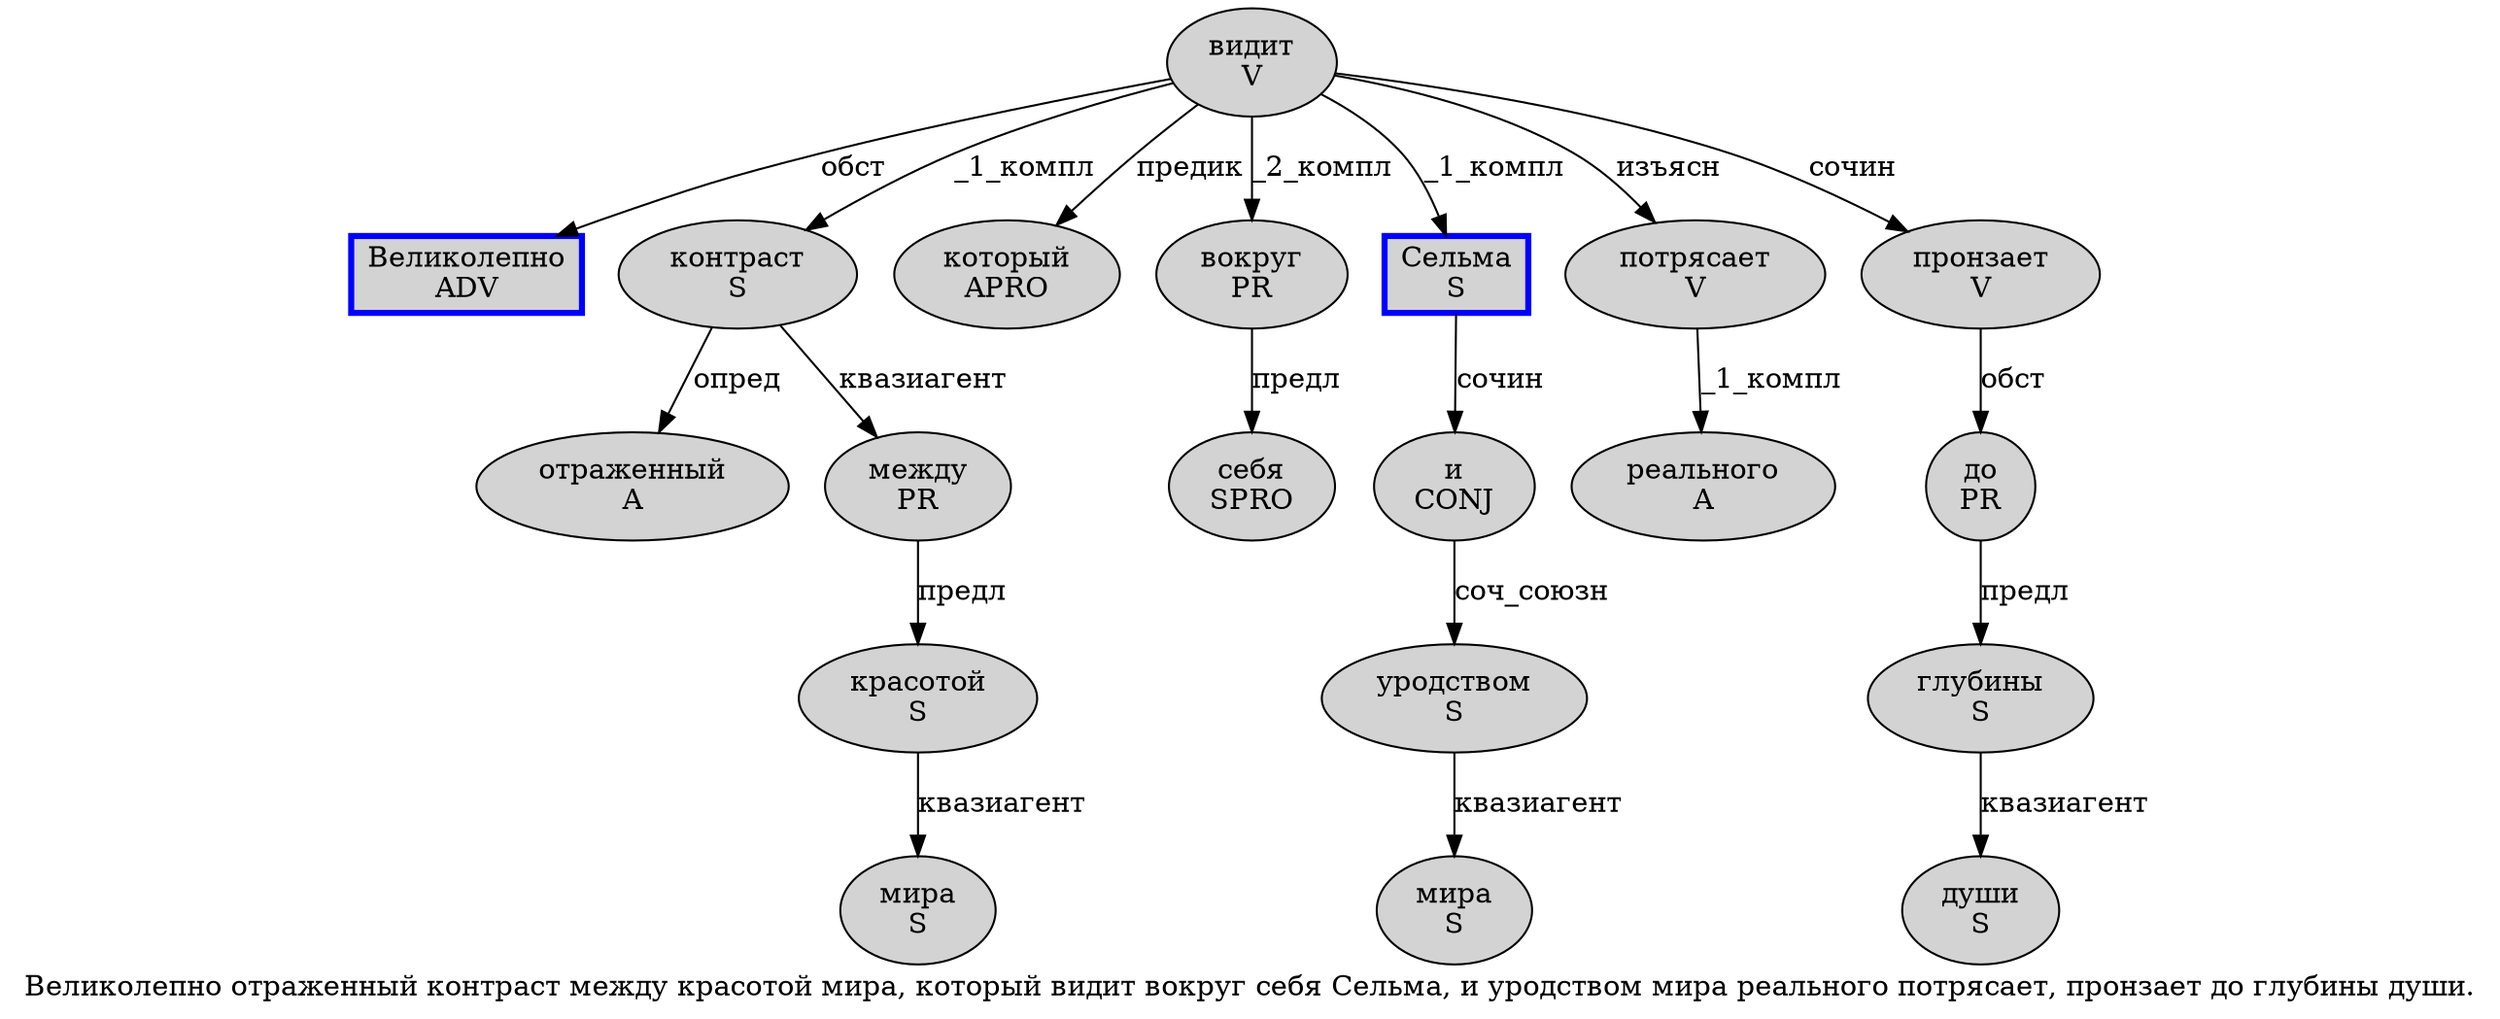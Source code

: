 digraph SENTENCE_1153 {
	graph [label="Великолепно отраженный контраст между красотой мира, который видит вокруг себя Сельма, и уродством мира реального потрясает, пронзает до глубины души."]
	node [style=filled]
		0 [label="Великолепно
ADV" color=blue fillcolor=lightgray penwidth=3 shape=box]
		1 [label="отраженный
A" color="" fillcolor=lightgray penwidth=1 shape=ellipse]
		2 [label="контраст
S" color="" fillcolor=lightgray penwidth=1 shape=ellipse]
		3 [label="между
PR" color="" fillcolor=lightgray penwidth=1 shape=ellipse]
		4 [label="красотой
S" color="" fillcolor=lightgray penwidth=1 shape=ellipse]
		5 [label="мира
S" color="" fillcolor=lightgray penwidth=1 shape=ellipse]
		7 [label="который
APRO" color="" fillcolor=lightgray penwidth=1 shape=ellipse]
		8 [label="видит
V" color="" fillcolor=lightgray penwidth=1 shape=ellipse]
		9 [label="вокруг
PR" color="" fillcolor=lightgray penwidth=1 shape=ellipse]
		10 [label="себя
SPRO" color="" fillcolor=lightgray penwidth=1 shape=ellipse]
		11 [label="Сельма
S" color=blue fillcolor=lightgray penwidth=3 shape=box]
		13 [label="и
CONJ" color="" fillcolor=lightgray penwidth=1 shape=ellipse]
		14 [label="уродством
S" color="" fillcolor=lightgray penwidth=1 shape=ellipse]
		15 [label="мира
S" color="" fillcolor=lightgray penwidth=1 shape=ellipse]
		16 [label="реального
A" color="" fillcolor=lightgray penwidth=1 shape=ellipse]
		17 [label="потрясает
V" color="" fillcolor=lightgray penwidth=1 shape=ellipse]
		19 [label="пронзает
V" color="" fillcolor=lightgray penwidth=1 shape=ellipse]
		20 [label="до
PR" color="" fillcolor=lightgray penwidth=1 shape=ellipse]
		21 [label="глубины
S" color="" fillcolor=lightgray penwidth=1 shape=ellipse]
		22 [label="души
S" color="" fillcolor=lightgray penwidth=1 shape=ellipse]
			17 -> 16 [label="_1_компл"]
			8 -> 0 [label="обст"]
			8 -> 2 [label="_1_компл"]
			8 -> 7 [label="предик"]
			8 -> 9 [label="_2_компл"]
			8 -> 11 [label="_1_компл"]
			8 -> 17 [label="изъясн"]
			8 -> 19 [label="сочин"]
			3 -> 4 [label="предл"]
			4 -> 5 [label="квазиагент"]
			20 -> 21 [label="предл"]
			2 -> 1 [label="опред"]
			2 -> 3 [label="квазиагент"]
			21 -> 22 [label="квазиагент"]
			9 -> 10 [label="предл"]
			19 -> 20 [label="обст"]
			11 -> 13 [label="сочин"]
			14 -> 15 [label="квазиагент"]
			13 -> 14 [label="соч_союзн"]
}